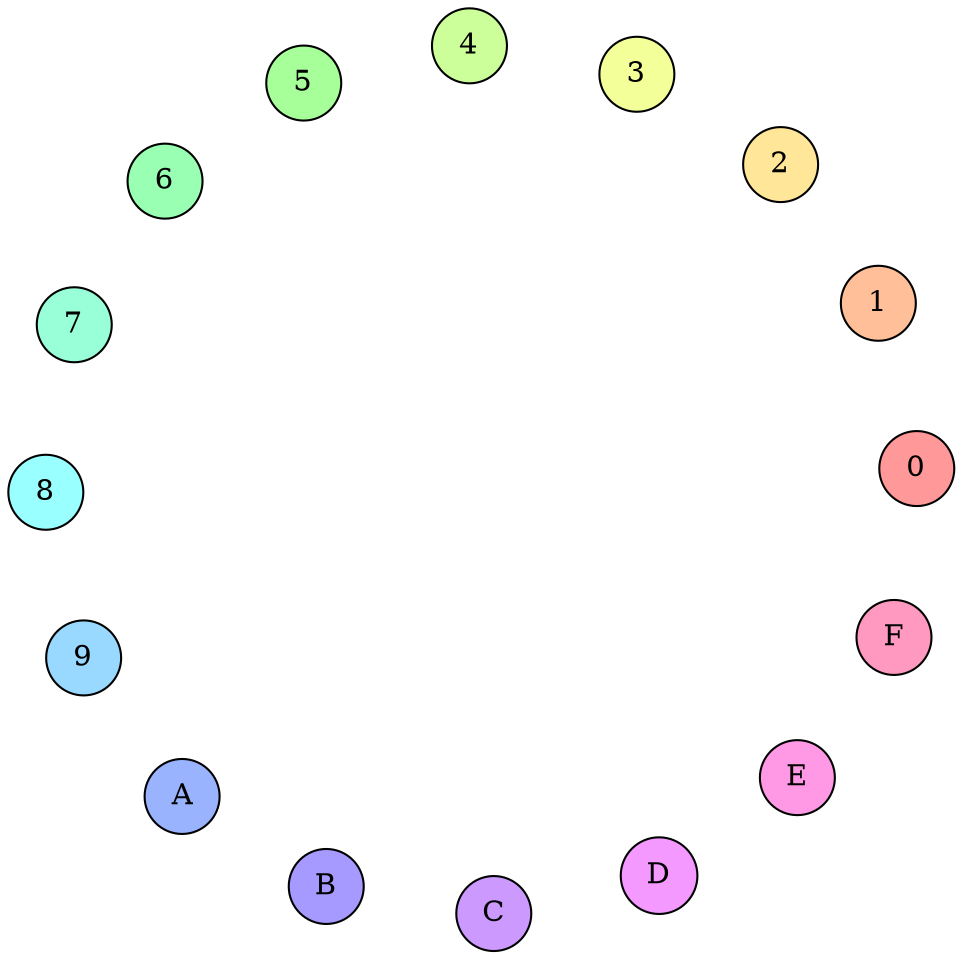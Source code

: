 
digraph G {
    graph [splines=curved; layout=neato; start=5; epsilon=0.001];
    node [style=filled, shape=circle];
    edge [style=invis];
    0 [fillcolor="0.0 0.4 1"]; 1 [fillcolor="0.0625 0.4 1"]; 2 [fillcolor="0.125 0.4 1"]; 3 [fillcolor="0.1875 0.4 1"]; 4 [fillcolor="0.25 0.4 1"]; 5 [fillcolor="0.3125 0.4 1"]; 6 [fillcolor="0.375 0.4 1"]; 7 [fillcolor="0.4375 0.4 1"]; 8 [fillcolor="0.5 0.4 1"]; 9 [fillcolor="0.5625 0.4 1"]; A [fillcolor="0.625 0.4 1"]; B [fillcolor="0.6875 0.4 1"]; C [fillcolor="0.75 0.4 1"]; D [fillcolor="0.8125 0.4 1"]; E [fillcolor="0.875 0.4 1"]; F [fillcolor="0.9375 0.4 1"];
    1 -> 0; 2 -> 1; 3 -> 2; 4 -> 3; 5 -> 4; 6 -> 5; 7 -> 6; 8 -> 7; 9 -> 8; A -> 9; B -> A; C -> B; D -> C; E -> D; F -> E; 0 -> F;
}
